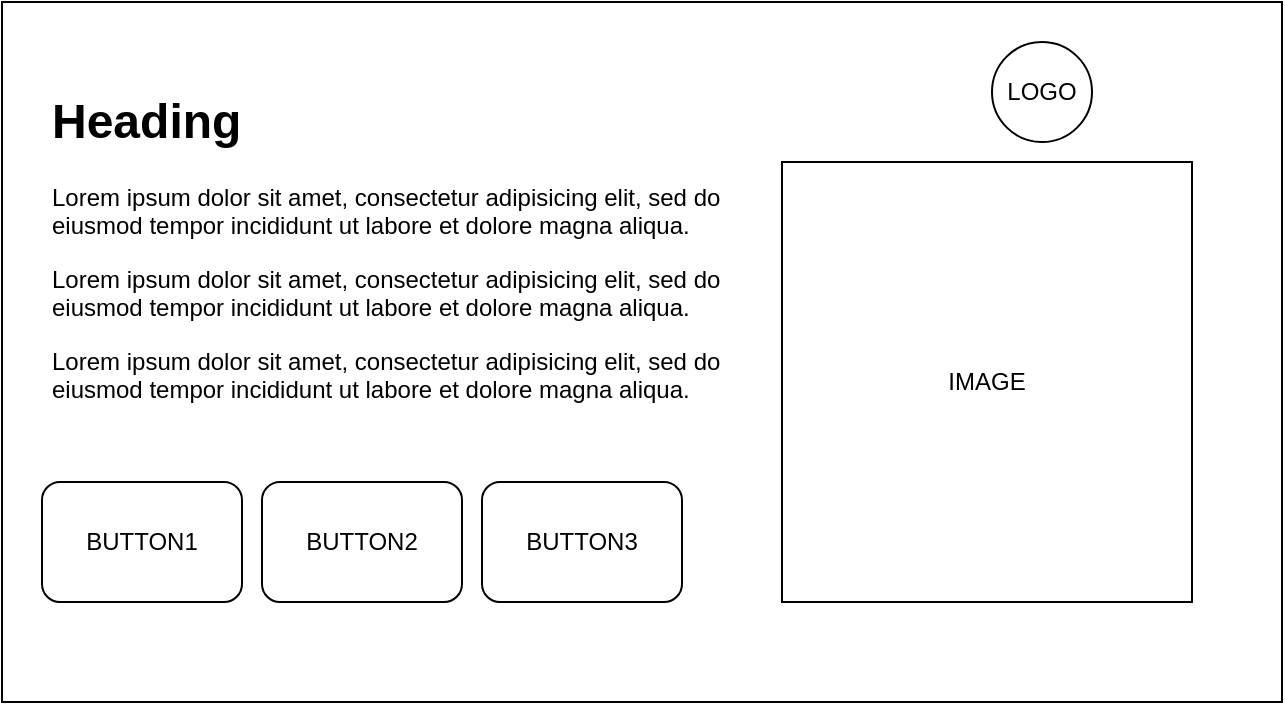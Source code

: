 <mxfile>
    <diagram id="9tevBWzd7JuXmspirGhw" name="第 1 页">
        <mxGraphModel dx="801" dy="606" grid="1" gridSize="10" guides="1" tooltips="1" connect="1" arrows="1" fold="1" page="1" pageScale="1" pageWidth="1169" pageHeight="827" math="0" shadow="0">
            <root>
                <mxCell id="0"/>
                <mxCell id="1" parent="0"/>
                <mxCell id="11" value="" style="rounded=0;whiteSpace=wrap;html=1;" vertex="1" parent="1">
                    <mxGeometry x="90" y="80" width="640" height="350" as="geometry"/>
                </mxCell>
                <mxCell id="4" value="&lt;h1&gt;Heading&lt;/h1&gt;&lt;p&gt;Lorem ipsum dolor sit amet, consectetur adipisicing elit, sed do eiusmod tempor incididunt ut labore et dolore magna aliqua.&lt;/p&gt;&lt;p&gt;&lt;span style=&quot;background-color: initial;&quot;&gt;Lorem ipsum dolor sit amet, consectetur adipisicing elit, sed do eiusmod tempor incididunt ut labore et dolore magna aliqua.&lt;/span&gt;&lt;br&gt;&lt;/p&gt;&lt;p&gt;&lt;span style=&quot;background-color: initial;&quot;&gt;Lorem ipsum dolor sit amet, consectetur adipisicing elit, sed do eiusmod tempor incididunt ut labore et dolore magna aliqua.&lt;/span&gt;&lt;br&gt;&lt;/p&gt;" style="text;html=1;strokeColor=none;fillColor=none;spacing=5;spacingTop=-20;whiteSpace=wrap;overflow=hidden;rounded=0;" vertex="1" parent="1">
                    <mxGeometry x="110" y="120" width="350" height="180" as="geometry"/>
                </mxCell>
                <mxCell id="6" value="IMAGE" style="rounded=0;whiteSpace=wrap;html=1;" vertex="1" parent="1">
                    <mxGeometry x="480" y="160" width="205" height="220" as="geometry"/>
                </mxCell>
                <mxCell id="7" value="BUTTON1" style="rounded=1;whiteSpace=wrap;html=1;" vertex="1" parent="1">
                    <mxGeometry x="110" y="320" width="100" height="60" as="geometry"/>
                </mxCell>
                <mxCell id="8" value="BUTTON2" style="rounded=1;whiteSpace=wrap;html=1;" vertex="1" parent="1">
                    <mxGeometry x="220" y="320" width="100" height="60" as="geometry"/>
                </mxCell>
                <mxCell id="9" value="BUTTON3" style="rounded=1;whiteSpace=wrap;html=1;" vertex="1" parent="1">
                    <mxGeometry x="330" y="320" width="100" height="60" as="geometry"/>
                </mxCell>
                <mxCell id="10" value="LOGO" style="ellipse;whiteSpace=wrap;html=1;aspect=fixed;" vertex="1" parent="1">
                    <mxGeometry x="585" y="100" width="50" height="50" as="geometry"/>
                </mxCell>
            </root>
        </mxGraphModel>
    </diagram>
</mxfile>